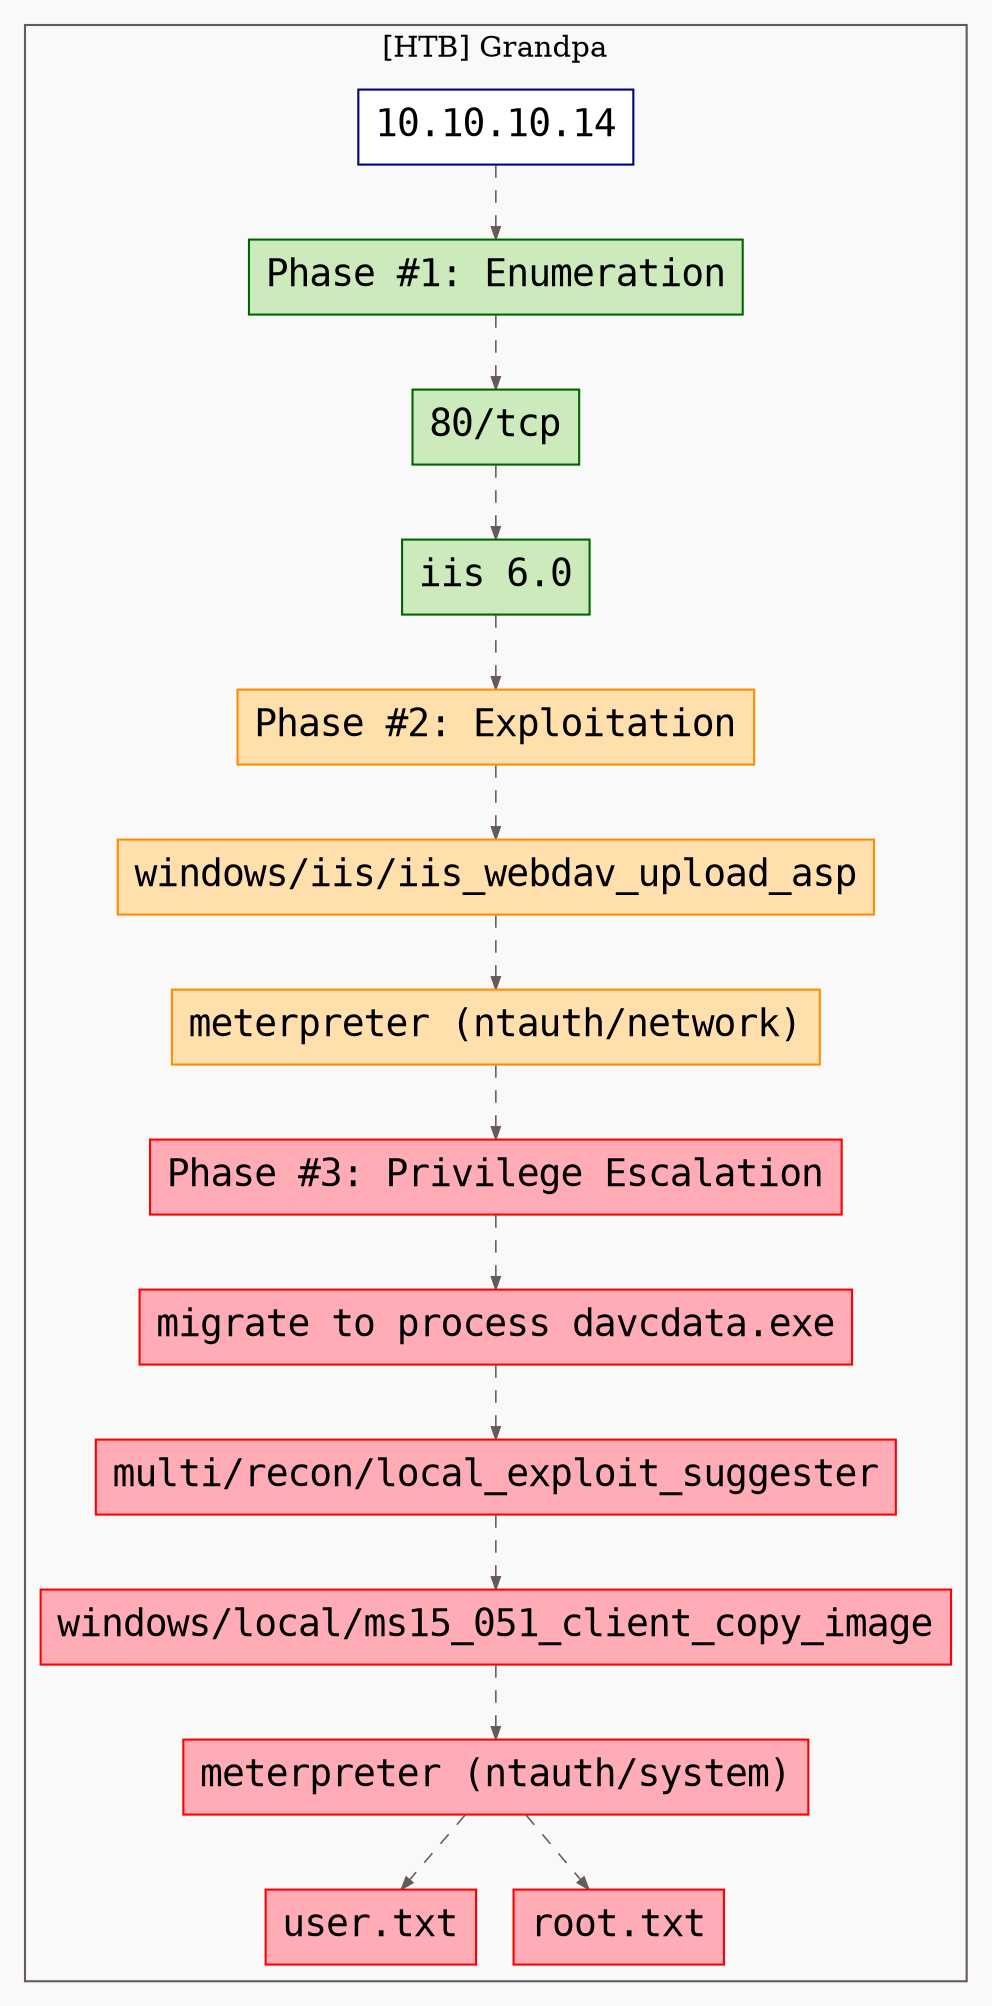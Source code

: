 digraph G {
  #rankdir=LR;
  nodesdictep=1.0; splines="line"; K=0.6; overlap=scale; fixedsize=true; resolution=72; bgcolor="#f9f9f9"; outputorder="edgesfirst";
  node [fontname="courier" fontsize=18 shape=box width=0.25 fillcolor="white" style="filled,solid"];
  edge [style=dashed color="#665957" penwidth=0.75 arrowsize=0.6];

  0[label="10.10.10.14" color="navyblue" fillcolor="#ffffff" tooltip="[HTB] Grandpa"];
  10[label="windows/local/ms15_051_client_copy_image" color="red" fillcolor="#ffacb7" tooltip="Phase #3:Privilege Escalation"];
  11[label="meterpreter (ntauth/system)" color="red" fillcolor="#ffacb7" tooltip="Phase #3:Privilege Escalation"];
  12[label="user.txt" color="red" fillcolor="#ffacb7" tooltip="Phase #3:Privilege Escalation"];
  13[label="root.txt" color="red" fillcolor="#ffacb7" tooltip="Phase #3:Privilege Escalation"];
  1[label="Phase #1: Enumeration" color="darkgreen" fillcolor="#cceabb" tooltip="Phase #1:Enumeration"];
  2[label="80/tcp" color="darkgreen" fillcolor="#cceabb" tooltip="Phase #1:Enumeration"];
  3[label="iis 6.0" color="darkgreen" fillcolor="#cceabb" tooltip="Phase #1:Enumeration"];
  4[label="Phase #2: Exploitation" color="darkorange" fillcolor="#ffe0ac" tooltip="Phase #2:Exploitation"];
  5[label="windows/iis/iis_webdav_upload_asp" color="darkorange" fillcolor="#ffe0ac" tooltip="Phase #2:Exploitation"];
  6[label="meterpreter (ntauth/network)" color="darkorange" fillcolor="#ffe0ac" tooltip="Phase #2:Exploitation"];
  7[label="Phase #3: Privilege Escalation" color="red" fillcolor="#ffacb7" tooltip="Phase #3:Privilege Escalation"];
  8[label="migrate to process davcdata.exe" color="red" fillcolor="#ffacb7" tooltip="Phase #3:Privilege Escalation"];
  9[label="multi/recon/local_exploit_suggester" color="red" fillcolor="#ffacb7" tooltip="Phase #3:Privilege Escalation"];

  subgraph cluster_0 {
    node [style="filled,solid"];
    label = "[HTB] Grandpa";
    color = "#665957";
    0 -> 1 [color="#665957"];
    1 -> 2 [color="#665957"];
    10 -> 11 [color="#665957"];
    11 -> 12 [color="#665957"];
    11 -> 13 [color="#665957"];
    2 -> 3 [color="#665957"];
    3 -> 4 [color="#665957"];
    4 -> 5 [color="#665957"];
    5 -> 6 [color="#665957"];
    6 -> 7 [color="#665957"];
    7 -> 8 [color="#665957"];
    8 -> 9 [color="#665957"];
    9 -> 10 [color="#665957"];
  }
}
